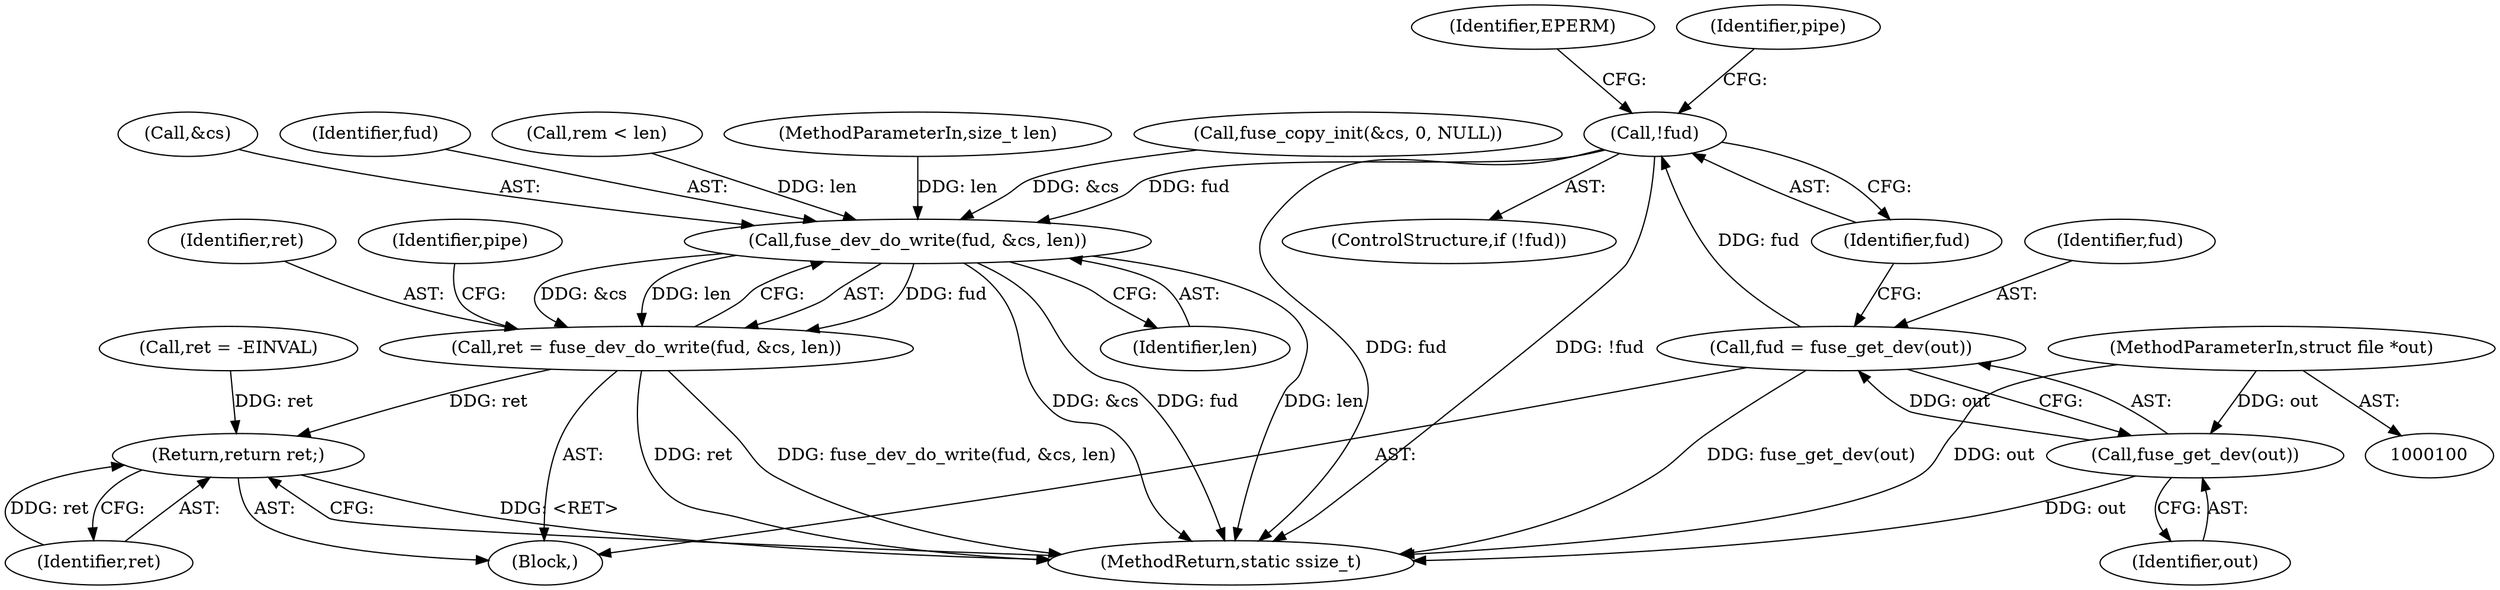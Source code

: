 digraph "0_linux_6b3a707736301c2128ca85ce85fb13f60b5e350a@pointer" {
"1000119" [label="(Call,!fud)"];
"1000114" [label="(Call,fud = fuse_get_dev(out))"];
"1000116" [label="(Call,fuse_get_dev(out))"];
"1000102" [label="(MethodParameterIn,struct file *out)"];
"1000341" [label="(Call,fuse_dev_do_write(fud, &cs, len))"];
"1000339" [label="(Call,ret = fuse_dev_do_write(fud, &cs, len))"];
"1000368" [label="(Return,return ret;)"];
"1000116" [label="(Call,fuse_get_dev(out))"];
"1000114" [label="(Call,fud = fuse_get_dev(out))"];
"1000339" [label="(Call,ret = fuse_dev_do_write(fud, &cs, len))"];
"1000118" [label="(ControlStructure,if (!fud))"];
"1000123" [label="(Identifier,EPERM)"];
"1000368" [label="(Return,return ret;)"];
"1000184" [label="(Call,ret = -EINVAL)"];
"1000343" [label="(Call,&cs)"];
"1000342" [label="(Identifier,fud)"];
"1000125" [label="(Identifier,pipe)"];
"1000115" [label="(Identifier,fud)"];
"1000119" [label="(Call,!fud)"];
"1000120" [label="(Identifier,fud)"];
"1000369" [label="(Identifier,ret)"];
"1000341" [label="(Call,fuse_dev_do_write(fud, &cs, len))"];
"1000345" [label="(Identifier,len)"];
"1000117" [label="(Identifier,out)"];
"1000189" [label="(Call,rem < len)"];
"1000370" [label="(MethodReturn,static ssize_t)"];
"1000106" [label="(Block,)"];
"1000102" [label="(MethodParameterIn,struct file *out)"];
"1000340" [label="(Identifier,ret)"];
"1000347" [label="(Identifier,pipe)"];
"1000104" [label="(MethodParameterIn,size_t len)"];
"1000310" [label="(Call,fuse_copy_init(&cs, 0, NULL))"];
"1000119" -> "1000118"  [label="AST: "];
"1000119" -> "1000120"  [label="CFG: "];
"1000120" -> "1000119"  [label="AST: "];
"1000123" -> "1000119"  [label="CFG: "];
"1000125" -> "1000119"  [label="CFG: "];
"1000119" -> "1000370"  [label="DDG: fud"];
"1000119" -> "1000370"  [label="DDG: !fud"];
"1000114" -> "1000119"  [label="DDG: fud"];
"1000119" -> "1000341"  [label="DDG: fud"];
"1000114" -> "1000106"  [label="AST: "];
"1000114" -> "1000116"  [label="CFG: "];
"1000115" -> "1000114"  [label="AST: "];
"1000116" -> "1000114"  [label="AST: "];
"1000120" -> "1000114"  [label="CFG: "];
"1000114" -> "1000370"  [label="DDG: fuse_get_dev(out)"];
"1000116" -> "1000114"  [label="DDG: out"];
"1000116" -> "1000117"  [label="CFG: "];
"1000117" -> "1000116"  [label="AST: "];
"1000116" -> "1000370"  [label="DDG: out"];
"1000102" -> "1000116"  [label="DDG: out"];
"1000102" -> "1000100"  [label="AST: "];
"1000102" -> "1000370"  [label="DDG: out"];
"1000341" -> "1000339"  [label="AST: "];
"1000341" -> "1000345"  [label="CFG: "];
"1000342" -> "1000341"  [label="AST: "];
"1000343" -> "1000341"  [label="AST: "];
"1000345" -> "1000341"  [label="AST: "];
"1000339" -> "1000341"  [label="CFG: "];
"1000341" -> "1000370"  [label="DDG: &cs"];
"1000341" -> "1000370"  [label="DDG: fud"];
"1000341" -> "1000370"  [label="DDG: len"];
"1000341" -> "1000339"  [label="DDG: fud"];
"1000341" -> "1000339"  [label="DDG: &cs"];
"1000341" -> "1000339"  [label="DDG: len"];
"1000310" -> "1000341"  [label="DDG: &cs"];
"1000104" -> "1000341"  [label="DDG: len"];
"1000189" -> "1000341"  [label="DDG: len"];
"1000339" -> "1000106"  [label="AST: "];
"1000340" -> "1000339"  [label="AST: "];
"1000347" -> "1000339"  [label="CFG: "];
"1000339" -> "1000370"  [label="DDG: ret"];
"1000339" -> "1000370"  [label="DDG: fuse_dev_do_write(fud, &cs, len)"];
"1000339" -> "1000368"  [label="DDG: ret"];
"1000368" -> "1000106"  [label="AST: "];
"1000368" -> "1000369"  [label="CFG: "];
"1000369" -> "1000368"  [label="AST: "];
"1000370" -> "1000368"  [label="CFG: "];
"1000368" -> "1000370"  [label="DDG: <RET>"];
"1000369" -> "1000368"  [label="DDG: ret"];
"1000184" -> "1000368"  [label="DDG: ret"];
}
